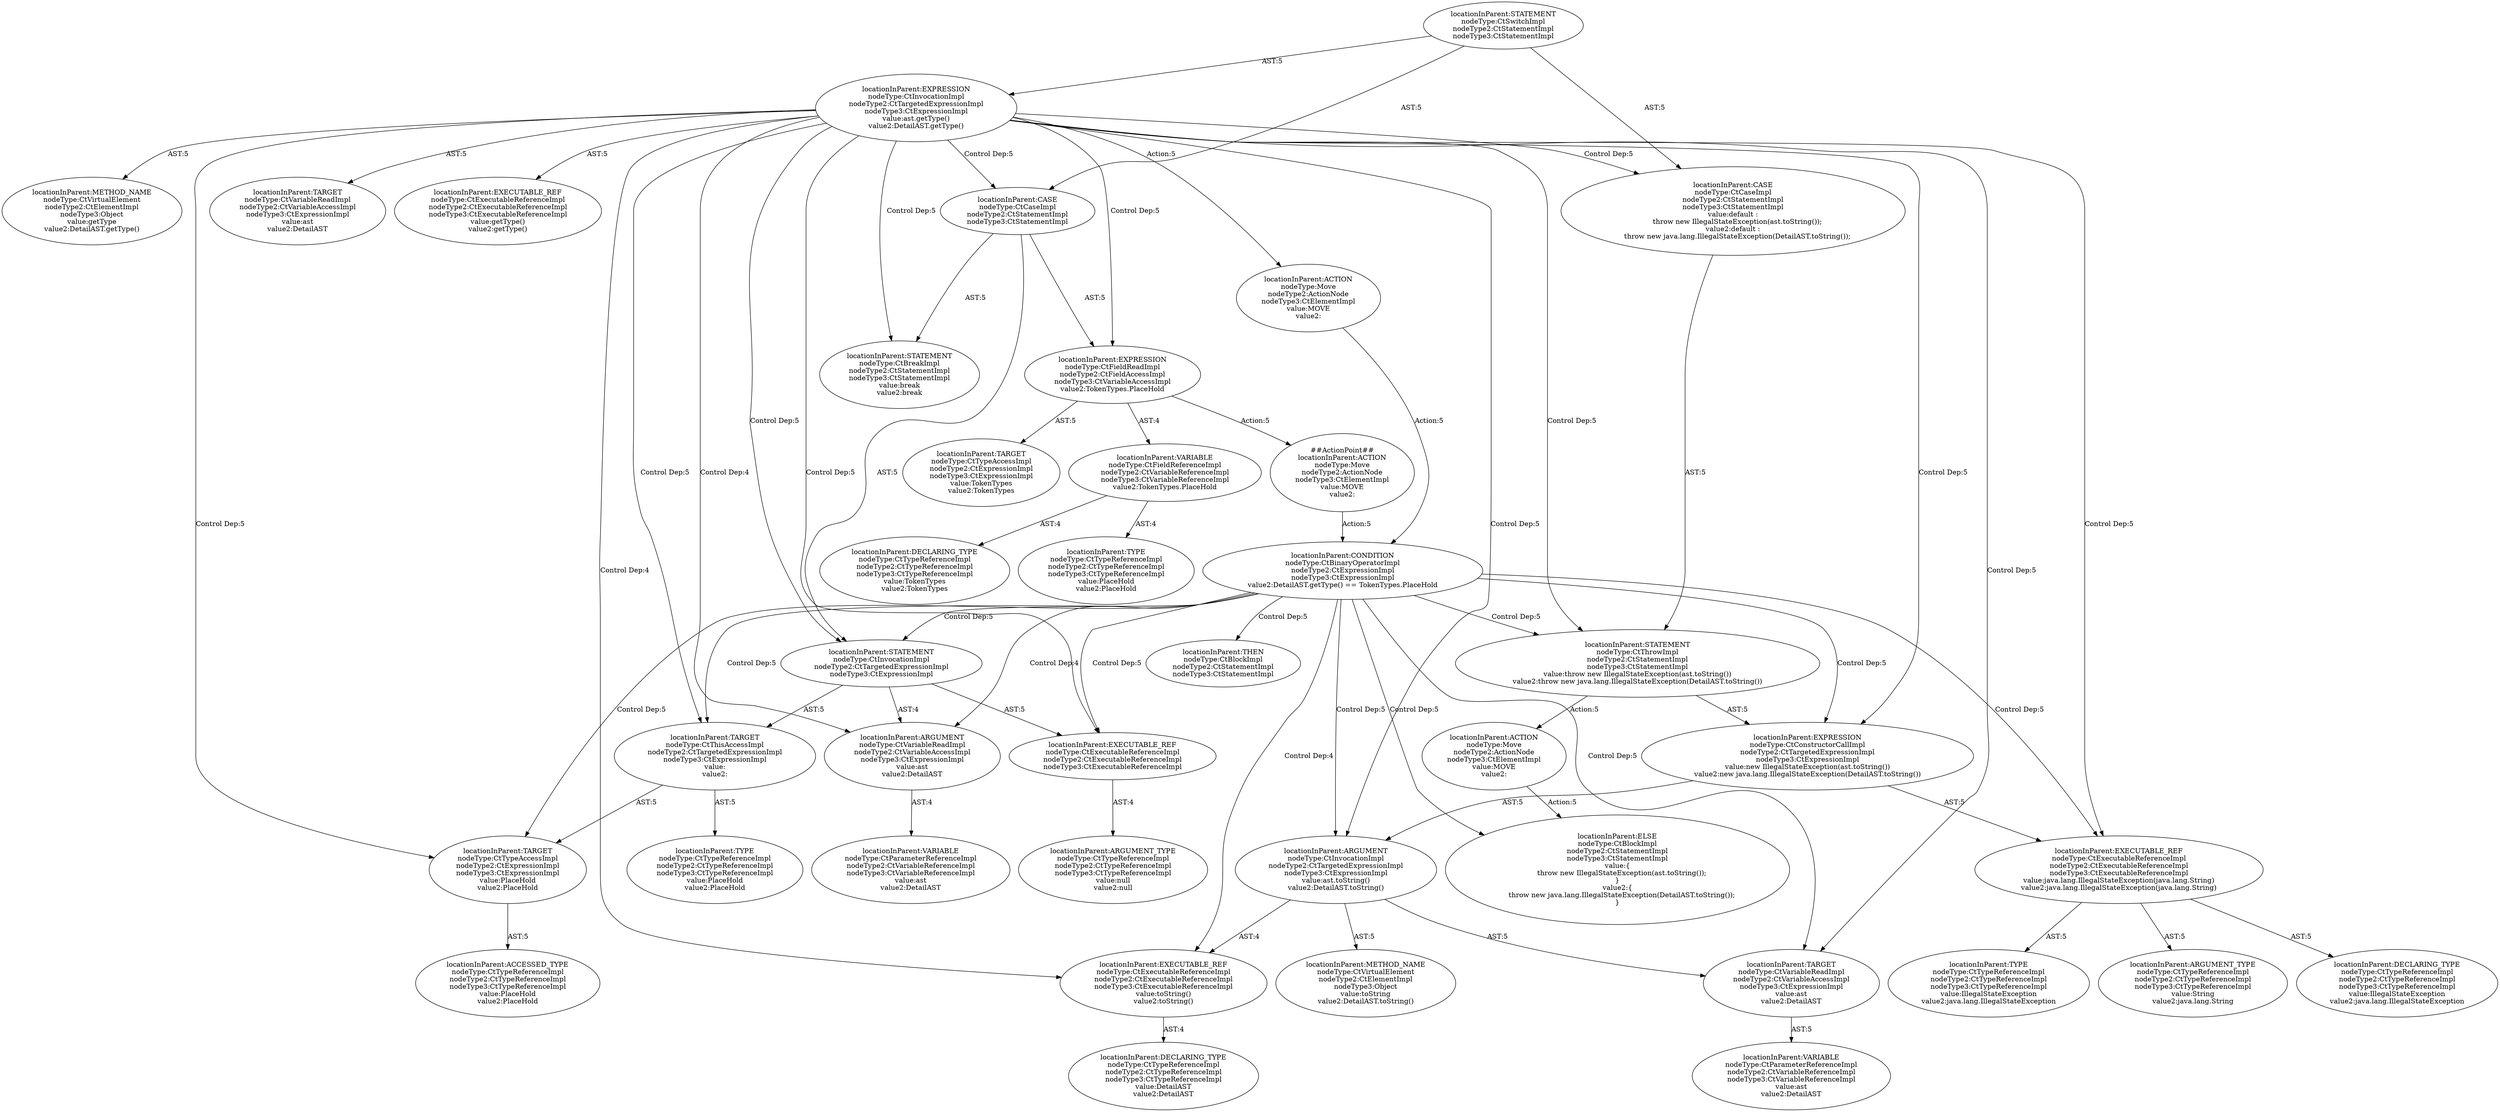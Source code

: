 digraph "Pattern" {
0 [label="##ActionPoint##
locationInParent:ACTION
nodeType:Move
nodeType2:ActionNode
nodeType3:CtElementImpl
value:MOVE
value2:" shape=ellipse]
1 [label="locationInParent:EXPRESSION
nodeType:CtFieldReadImpl
nodeType2:CtFieldAccessImpl
nodeType3:CtVariableAccessImpl
value2:TokenTypes.PlaceHold" shape=ellipse]
2 [label="locationInParent:EXPRESSION
nodeType:CtInvocationImpl
nodeType2:CtTargetedExpressionImpl
nodeType3:CtExpressionImpl
value:ast.getType()
value2:DetailAST.getType()" shape=ellipse]
3 [label="locationInParent:STATEMENT
nodeType:CtSwitchImpl
nodeType2:CtStatementImpl
nodeType3:CtStatementImpl" shape=ellipse]
4 [label="locationInParent:METHOD_NAME
nodeType:CtVirtualElement
nodeType2:CtElementImpl
nodeType3:Object
value:getType
value2:DetailAST.getType()" shape=ellipse]
5 [label="locationInParent:TARGET
nodeType:CtVariableReadImpl
nodeType2:CtVariableAccessImpl
nodeType3:CtExpressionImpl
value:ast
value2:DetailAST" shape=ellipse]
6 [label="locationInParent:EXECUTABLE_REF
nodeType:CtExecutableReferenceImpl
nodeType2:CtExecutableReferenceImpl
nodeType3:CtExecutableReferenceImpl
value:getType()
value2:getType()" shape=ellipse]
7 [label="locationInParent:CASE
nodeType:CtCaseImpl
nodeType2:CtStatementImpl
nodeType3:CtStatementImpl" shape=ellipse]
8 [label="locationInParent:STATEMENT
nodeType:CtInvocationImpl
nodeType2:CtTargetedExpressionImpl
nodeType3:CtExpressionImpl" shape=ellipse]
9 [label="locationInParent:CONDITION
nodeType:CtBinaryOperatorImpl
nodeType2:CtExpressionImpl
nodeType3:CtExpressionImpl
value2:DetailAST.getType() == TokenTypes.PlaceHold" shape=ellipse]
10 [label="locationInParent:THEN
nodeType:CtBlockImpl
nodeType2:CtStatementImpl
nodeType3:CtStatementImpl" shape=ellipse]
11 [label="locationInParent:EXECUTABLE_REF
nodeType:CtExecutableReferenceImpl
nodeType2:CtExecutableReferenceImpl
nodeType3:CtExecutableReferenceImpl" shape=ellipse]
12 [label="locationInParent:TARGET
nodeType:CtThisAccessImpl
nodeType2:CtTargetedExpressionImpl
nodeType3:CtExpressionImpl
value:
value2:" shape=ellipse]
13 [label="locationInParent:TARGET
nodeType:CtTypeAccessImpl
nodeType2:CtExpressionImpl
nodeType3:CtExpressionImpl
value:PlaceHold
value2:PlaceHold" shape=ellipse]
14 [label="locationInParent:ARGUMENT
nodeType:CtVariableReadImpl
nodeType2:CtVariableAccessImpl
nodeType3:CtExpressionImpl
value:ast
value2:DetailAST" shape=ellipse]
15 [label="locationInParent:ELSE
nodeType:CtBlockImpl
nodeType2:CtStatementImpl
nodeType3:CtStatementImpl
value:\{
    throw new IllegalStateException(ast.toString());
\}
value2:\{
    throw new java.lang.IllegalStateException(DetailAST.toString());
\}" shape=ellipse]
16 [label="locationInParent:STATEMENT
nodeType:CtThrowImpl
nodeType2:CtStatementImpl
nodeType3:CtStatementImpl
value:throw new IllegalStateException(ast.toString())
value2:throw new java.lang.IllegalStateException(DetailAST.toString())" shape=ellipse]
17 [label="locationInParent:EXPRESSION
nodeType:CtConstructorCallImpl
nodeType2:CtTargetedExpressionImpl
nodeType3:CtExpressionImpl
value:new IllegalStateException(ast.toString())
value2:new java.lang.IllegalStateException(DetailAST.toString())" shape=ellipse]
18 [label="locationInParent:EXECUTABLE_REF
nodeType:CtExecutableReferenceImpl
nodeType2:CtExecutableReferenceImpl
nodeType3:CtExecutableReferenceImpl
value:java.lang.IllegalStateException(java.lang.String)
value2:java.lang.IllegalStateException(java.lang.String)" shape=ellipse]
19 [label="locationInParent:ARGUMENT
nodeType:CtInvocationImpl
nodeType2:CtTargetedExpressionImpl
nodeType3:CtExpressionImpl
value:ast.toString()
value2:DetailAST.toString()" shape=ellipse]
20 [label="locationInParent:TARGET
nodeType:CtVariableReadImpl
nodeType2:CtVariableAccessImpl
nodeType3:CtExpressionImpl
value:ast
value2:DetailAST" shape=ellipse]
21 [label="locationInParent:EXECUTABLE_REF
nodeType:CtExecutableReferenceImpl
nodeType2:CtExecutableReferenceImpl
nodeType3:CtExecutableReferenceImpl
value:toString()
value2:toString()" shape=ellipse]
22 [label="locationInParent:ARGUMENT_TYPE
nodeType:CtTypeReferenceImpl
nodeType2:CtTypeReferenceImpl
nodeType3:CtTypeReferenceImpl
value:null
value2:null" shape=ellipse]
23 [label="locationInParent:TYPE
nodeType:CtTypeReferenceImpl
nodeType2:CtTypeReferenceImpl
nodeType3:CtTypeReferenceImpl
value:PlaceHold
value2:PlaceHold" shape=ellipse]
24 [label="locationInParent:ACCESSED_TYPE
nodeType:CtTypeReferenceImpl
nodeType2:CtTypeReferenceImpl
nodeType3:CtTypeReferenceImpl
value:PlaceHold
value2:PlaceHold" shape=ellipse]
25 [label="locationInParent:VARIABLE
nodeType:CtParameterReferenceImpl
nodeType2:CtVariableReferenceImpl
nodeType3:CtVariableReferenceImpl
value:ast
value2:DetailAST" shape=ellipse]
26 [label="locationInParent:DECLARING_TYPE
nodeType:CtTypeReferenceImpl
nodeType2:CtTypeReferenceImpl
nodeType3:CtTypeReferenceImpl
value:IllegalStateException
value2:java.lang.IllegalStateException" shape=ellipse]
27 [label="locationInParent:TYPE
nodeType:CtTypeReferenceImpl
nodeType2:CtTypeReferenceImpl
nodeType3:CtTypeReferenceImpl
value:IllegalStateException
value2:java.lang.IllegalStateException" shape=ellipse]
28 [label="locationInParent:ARGUMENT_TYPE
nodeType:CtTypeReferenceImpl
nodeType2:CtTypeReferenceImpl
nodeType3:CtTypeReferenceImpl
value:String
value2:java.lang.String" shape=ellipse]
29 [label="locationInParent:METHOD_NAME
nodeType:CtVirtualElement
nodeType2:CtElementImpl
nodeType3:Object
value:toString
value2:DetailAST.toString()" shape=ellipse]
30 [label="locationInParent:VARIABLE
nodeType:CtParameterReferenceImpl
nodeType2:CtVariableReferenceImpl
nodeType3:CtVariableReferenceImpl
value:ast
value2:DetailAST" shape=ellipse]
31 [label="locationInParent:DECLARING_TYPE
nodeType:CtTypeReferenceImpl
nodeType2:CtTypeReferenceImpl
nodeType3:CtTypeReferenceImpl
value:DetailAST
value2:DetailAST" shape=ellipse]
32 [label="locationInParent:ACTION
nodeType:Move
nodeType2:ActionNode
nodeType3:CtElementImpl
value:MOVE
value2:" shape=ellipse]
33 [label="locationInParent:STATEMENT
nodeType:CtBreakImpl
nodeType2:CtStatementImpl
nodeType3:CtStatementImpl
value:break
value2:break" shape=ellipse]
34 [label="locationInParent:CASE
nodeType:CtCaseImpl
nodeType2:CtStatementImpl
nodeType3:CtStatementImpl
value:default :
    throw new IllegalStateException(ast.toString());
value2:default :
    throw new java.lang.IllegalStateException(DetailAST.toString());" shape=ellipse]
35 [label="locationInParent:ACTION
nodeType:Move
nodeType2:ActionNode
nodeType3:CtElementImpl
value:MOVE
value2:" shape=ellipse]
36 [label="locationInParent:TARGET
nodeType:CtTypeAccessImpl
nodeType2:CtExpressionImpl
nodeType3:CtExpressionImpl
value:TokenTypes
value2:TokenTypes" shape=ellipse]
37 [label="locationInParent:VARIABLE
nodeType:CtFieldReferenceImpl
nodeType2:CtVariableReferenceImpl
nodeType3:CtVariableReferenceImpl
value2:TokenTypes.PlaceHold" shape=ellipse]
38 [label="locationInParent:DECLARING_TYPE
nodeType:CtTypeReferenceImpl
nodeType2:CtTypeReferenceImpl
nodeType3:CtTypeReferenceImpl
value:TokenTypes
value2:TokenTypes" shape=ellipse]
39 [label="locationInParent:TYPE
nodeType:CtTypeReferenceImpl
nodeType2:CtTypeReferenceImpl
nodeType3:CtTypeReferenceImpl
value:PlaceHold
value2:PlaceHold" shape=ellipse]
0 -> 9 [label="Action:5"];
1 -> 0 [label="Action:5"];
1 -> 36 [label="AST:5"];
1 -> 37 [label="AST:4"];
2 -> 1 [label="Control Dep:5"];
2 -> 4 [label="AST:5"];
2 -> 5 [label="AST:5"];
2 -> 6 [label="AST:5"];
2 -> 7 [label="Control Dep:5"];
2 -> 8 [label="Control Dep:5"];
2 -> 11 [label="Control Dep:5"];
2 -> 12 [label="Control Dep:5"];
2 -> 13 [label="Control Dep:5"];
2 -> 14 [label="Control Dep:4"];
2 -> 33 [label="Control Dep:5"];
2 -> 34 [label="Control Dep:5"];
2 -> 16 [label="Control Dep:5"];
2 -> 17 [label="Control Dep:5"];
2 -> 18 [label="Control Dep:5"];
2 -> 19 [label="Control Dep:5"];
2 -> 21 [label="Control Dep:4"];
2 -> 20 [label="Control Dep:5"];
2 -> 35 [label="Action:5"];
3 -> 2 [label="AST:5"];
3 -> 7 [label="AST:5"];
3 -> 34 [label="AST:5"];
7 -> 1 [label="AST:5"];
7 -> 8 [label="AST:5"];
7 -> 33 [label="AST:5"];
8 -> 12 [label="AST:5"];
8 -> 11 [label="AST:5"];
8 -> 14 [label="AST:4"];
9 -> 8 [label="Control Dep:5"];
9 -> 10 [label="Control Dep:5"];
9 -> 15 [label="Control Dep:5"];
9 -> 11 [label="Control Dep:5"];
9 -> 12 [label="Control Dep:5"];
9 -> 13 [label="Control Dep:5"];
9 -> 14 [label="Control Dep:4"];
9 -> 16 [label="Control Dep:5"];
9 -> 17 [label="Control Dep:5"];
9 -> 18 [label="Control Dep:5"];
9 -> 19 [label="Control Dep:5"];
9 -> 21 [label="Control Dep:4"];
9 -> 20 [label="Control Dep:5"];
11 -> 22 [label="AST:4"];
12 -> 23 [label="AST:5"];
12 -> 13 [label="AST:5"];
13 -> 24 [label="AST:5"];
14 -> 25 [label="AST:4"];
16 -> 17 [label="AST:5"];
16 -> 32 [label="Action:5"];
17 -> 18 [label="AST:5"];
17 -> 19 [label="AST:5"];
18 -> 26 [label="AST:5"];
18 -> 27 [label="AST:5"];
18 -> 28 [label="AST:5"];
19 -> 29 [label="AST:5"];
19 -> 20 [label="AST:5"];
19 -> 21 [label="AST:4"];
20 -> 30 [label="AST:5"];
21 -> 31 [label="AST:4"];
32 -> 15 [label="Action:5"];
34 -> 16 [label="AST:5"];
35 -> 9 [label="Action:5"];
37 -> 38 [label="AST:4"];
37 -> 39 [label="AST:4"];
}